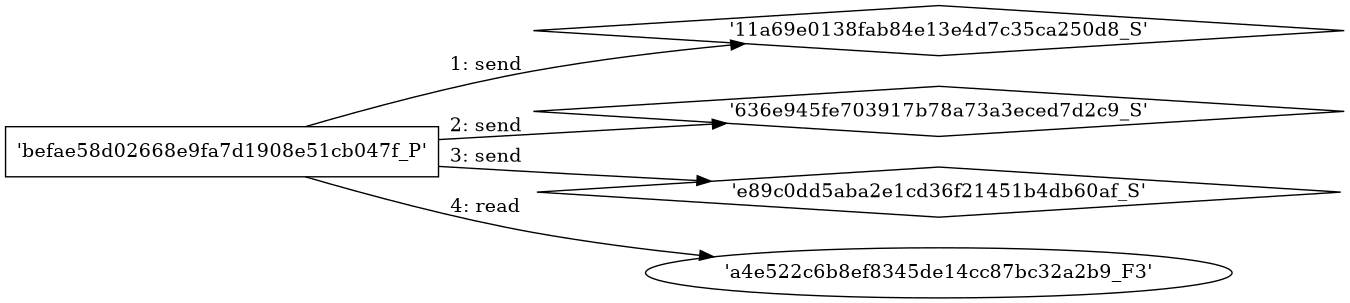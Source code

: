 digraph "D:\Learning\Paper\apt\基于CTI的攻击预警\Dataset\攻击图\ASGfromALLCTI\Vulnerability Spotlight Allen-Bradley Flex IO vulnerable to denial of service.dot" {
rankdir="LR"
size="9"
fixedsize="false"
splines="true"
nodesep=0.3
ranksep=0
fontsize=10
overlap="scalexy"
engine= "neato"
	"'11a69e0138fab84e13e4d7c35ca250d8_S'" [node_type=Socket shape=diamond]
	"'befae58d02668e9fa7d1908e51cb047f_P'" [node_type=Process shape=box]
	"'befae58d02668e9fa7d1908e51cb047f_P'" -> "'11a69e0138fab84e13e4d7c35ca250d8_S'" [label="1: send"]
	"'636e945fe703917b78a73a3eced7d2c9_S'" [node_type=Socket shape=diamond]
	"'befae58d02668e9fa7d1908e51cb047f_P'" [node_type=Process shape=box]
	"'befae58d02668e9fa7d1908e51cb047f_P'" -> "'636e945fe703917b78a73a3eced7d2c9_S'" [label="2: send"]
	"'e89c0dd5aba2e1cd36f21451b4db60af_S'" [node_type=Socket shape=diamond]
	"'befae58d02668e9fa7d1908e51cb047f_P'" [node_type=Process shape=box]
	"'befae58d02668e9fa7d1908e51cb047f_P'" -> "'e89c0dd5aba2e1cd36f21451b4db60af_S'" [label="3: send"]
	"'a4e522c6b8ef8345de14cc87bc32a2b9_F3'" [node_type=file shape=ellipse]
	"'befae58d02668e9fa7d1908e51cb047f_P'" [node_type=Process shape=box]
	"'befae58d02668e9fa7d1908e51cb047f_P'" -> "'a4e522c6b8ef8345de14cc87bc32a2b9_F3'" [label="4: read"]
}
